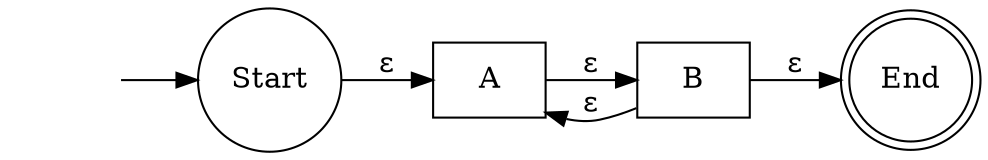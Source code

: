 digraph finite_state_machine {
    rankdir = LR;
    /*size = "4,6"*/
    ppi = 300
    node [ shape = none ] "";
    node [ shape = rectangle ] "A" "B";
    node [ shape = doublecircle ]; "End";
    node [ shape = circle ];

    "" -> "Start"

    "Start" -> "A"  [ label = "ɛ" ]

    "A" -> "B"  [ label = "ɛ" ]

    "B" -> "A"  [ label = "ɛ" ]
    "B" -> "End"  [ label = "ɛ" ]

}
